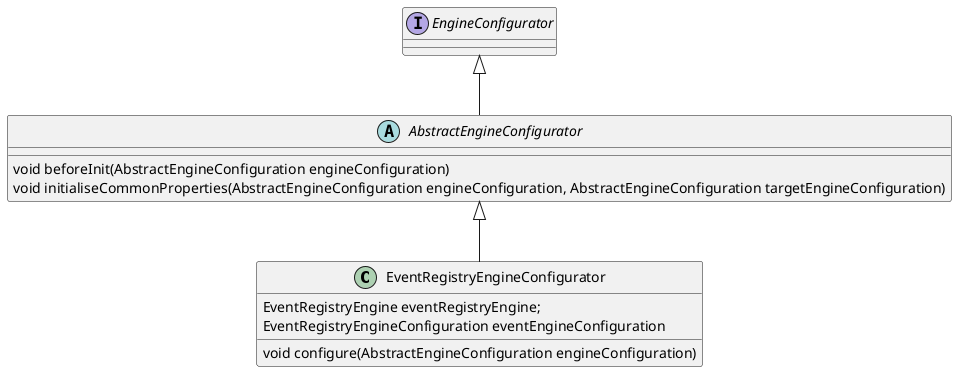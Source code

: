 @startuml
'https://plantuml.com/class-diagram


class EventRegistryEngineConfigurator
{
    EventRegistryEngine eventRegistryEngine;
    EventRegistryEngineConfiguration eventEngineConfiguration
    void configure(AbstractEngineConfiguration engineConfiguration)
}
abstract class AbstractEngineConfigurator
{
void beforeInit(AbstractEngineConfiguration engineConfiguration)
void initialiseCommonProperties(AbstractEngineConfiguration engineConfiguration, AbstractEngineConfiguration targetEngineConfiguration)
}

interface EngineConfigurator

EngineConfigurator <|-- AbstractEngineConfigurator
AbstractEngineConfigurator <|-- EventRegistryEngineConfigurator

@enduml